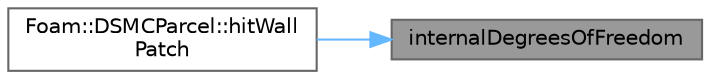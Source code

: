 digraph "internalDegreesOfFreedom"
{
 // LATEX_PDF_SIZE
  bgcolor="transparent";
  edge [fontname=Helvetica,fontsize=10,labelfontname=Helvetica,labelfontsize=10];
  node [fontname=Helvetica,fontsize=10,shape=box,height=0.2,width=0.4];
  rankdir="RL";
  Node1 [id="Node000001",label="internalDegreesOfFreedom",height=0.2,width=0.4,color="gray40", fillcolor="grey60", style="filled", fontcolor="black",tooltip=" "];
  Node1 -> Node2 [id="edge1_Node000001_Node000002",dir="back",color="steelblue1",style="solid",tooltip=" "];
  Node2 [id="Node000002",label="Foam::DSMCParcel::hitWall\lPatch",height=0.2,width=0.4,color="grey40", fillcolor="white", style="filled",URL="$classFoam_1_1DSMCParcel.html#ae2d98f93a782f2ed083e5ff4e90e05eb",tooltip=" "];
}
